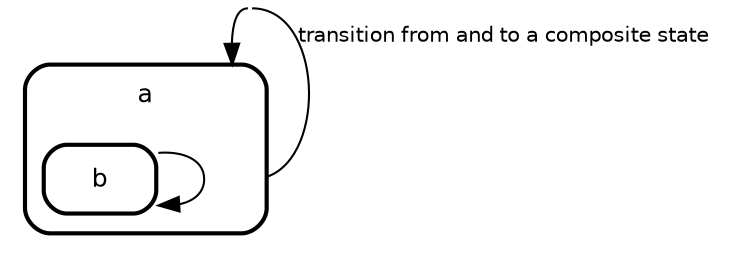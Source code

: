 digraph "state transitions" {
  fontname="Helvetica" fontsize=12 penwidth=2.0 splines=true ordering=out compound=true overlap=scale nodesep=0.3 ranksep=0.1
  node [shape=plaintext style=filled fillcolor=transparent fontname=Helvetica fontsize=12 penwidth=2.0]
  edge [fontname=Helvetica fontsize=10]

    "self_a" [shape=point style=invis width=0 height=0]
    subgraph "cluster_a" {
      label= <
      <table cellborder="0" border="0">
        <tr><td>a</td></tr>
      </table>
      > style=rounded penwidth=2.0
      "a" [shape=point style=invis margin=0 width=0 height=0 fixedsize=true]
        "b" [margin=0 label= < 
      <table align="center" cellborder="0" border="2" style="rounded" width="48">
        <tr><td width="48" cellpadding="7">b</td></tr>
      </table>
    >]
  
    }

      "a" -> "self_a" [label="transition from and to a composite state   \l" arrowhead=none tailport="e" headport="e" ltail="cluster_a"]
      "self_a" -> "a" [lhead="cluster_a" tailport="w"]
    "b" -> "b" [label=" "]
}
